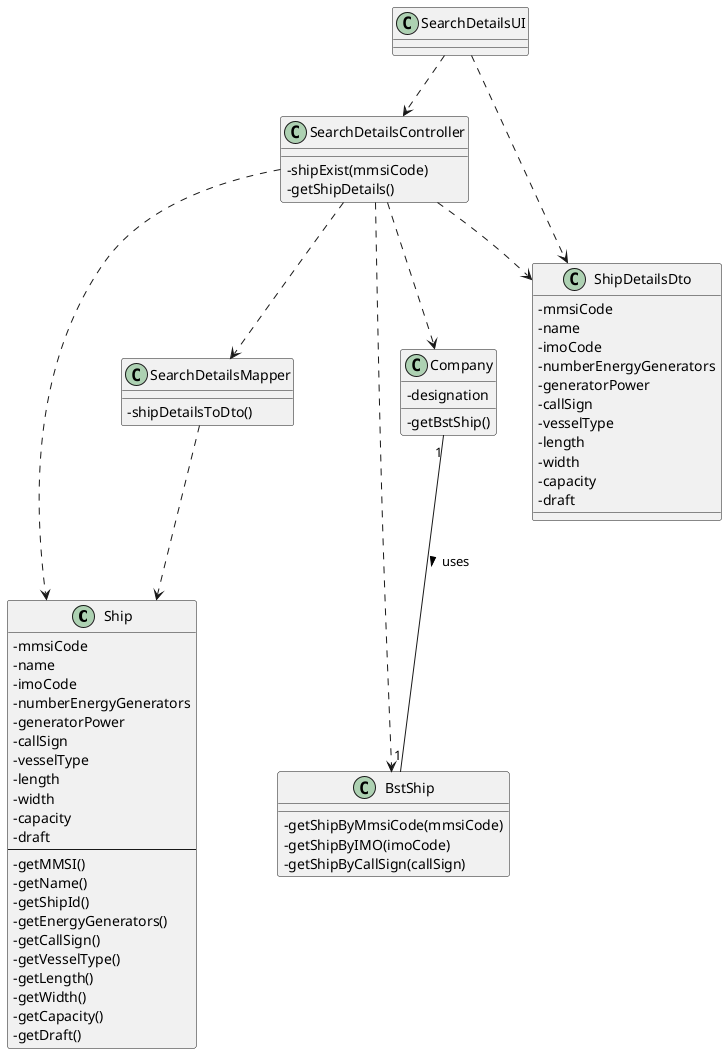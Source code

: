 @startuml
'https://plantuml.com/class-diagram

skinparam classAttributeIconSize 0

class Ship {
-mmsiCode
-name
-imoCode
-numberEnergyGenerators
-generatorPower
-callSign
-vesselType
-length
-width
-capacity
-draft
--
-getMMSI()
-getName()
-getShipId()
-getEnergyGenerators()
-getCallSign()
-getVesselType()
-getLength()
-getWidth()
-getCapacity()
-getDraft()
}


class BstShip {
-getShipByMmsiCode(mmsiCode)
-getShipByIMO(imoCode)
-getShipByCallSign(callSign)

}


class SearchDetailsUI {}

class SearchDetailsController {
-shipExist(mmsiCode)
-getShipDetails()
}

class Company {
-designation
-getBstShip()
}

class SearchDetailsMapper{
-shipDetailsToDto()
}

class ShipDetailsDto{
-mmsiCode
-name
-imoCode
-numberEnergyGenerators
-generatorPower
-callSign
-vesselType
-length
-width
-capacity
-draft
}



Company "1" -- "1" BstShip : uses >

SearchDetailsUI ..> SearchDetailsController
SearchDetailsUI ..> ShipDetailsDto

SearchDetailsController ..> Company
SearchDetailsController ..> BstShip
SearchDetailsController ..> Ship
SearchDetailsController ..> SearchDetailsMapper
SearchDetailsController ..> ShipDetailsDto


SearchDetailsMapper ..> Ship



@enduml